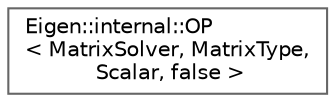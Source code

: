 digraph "类继承关系图"
{
 // LATEX_PDF_SIZE
  bgcolor="transparent";
  edge [fontname=Helvetica,fontsize=10,labelfontname=Helvetica,labelfontsize=10];
  node [fontname=Helvetica,fontsize=10,shape=box,height=0.2,width=0.4];
  rankdir="LR";
  Node0 [id="Node000000",label="Eigen::internal::OP\l\< MatrixSolver, MatrixType,\l Scalar, false \>",height=0.2,width=0.4,color="grey40", fillcolor="white", style="filled",URL="$struct_eigen_1_1internal_1_1_o_p_3_01_matrix_solver_00_01_matrix_type_00_01_scalar_00_01false_01_4.html",tooltip=" "];
}
